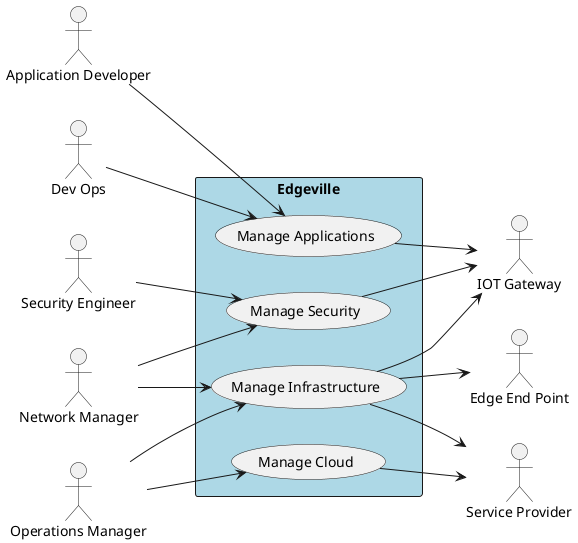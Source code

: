 @startuml

left to right direction

:Application Developer: as Dev
:Dev Ops: as DevOps
:Network Manager: as network
:Operations Manager: as ops
:Security Engineer: as security

:Edge End Point: as EEP
:IOT Gateway: as IOTG
:Service Provider: as SP

rectangle "Edgeville"  #lightBlue {
    (Manage Applications) as MA
    (Manage Cloud) as MC
    (Manage Infrastructure) as MI
    (Manage Security) as MS
}

Dev --> MA
DevOps --> MA
network --> MI
network --> MS
ops --> MI
ops --> MC
security --> MS
MI --> SP
MC --> SP
MI --> IOTG
MI --> EEP
MS --> IOTG
MA --> IOTG


@enduml
